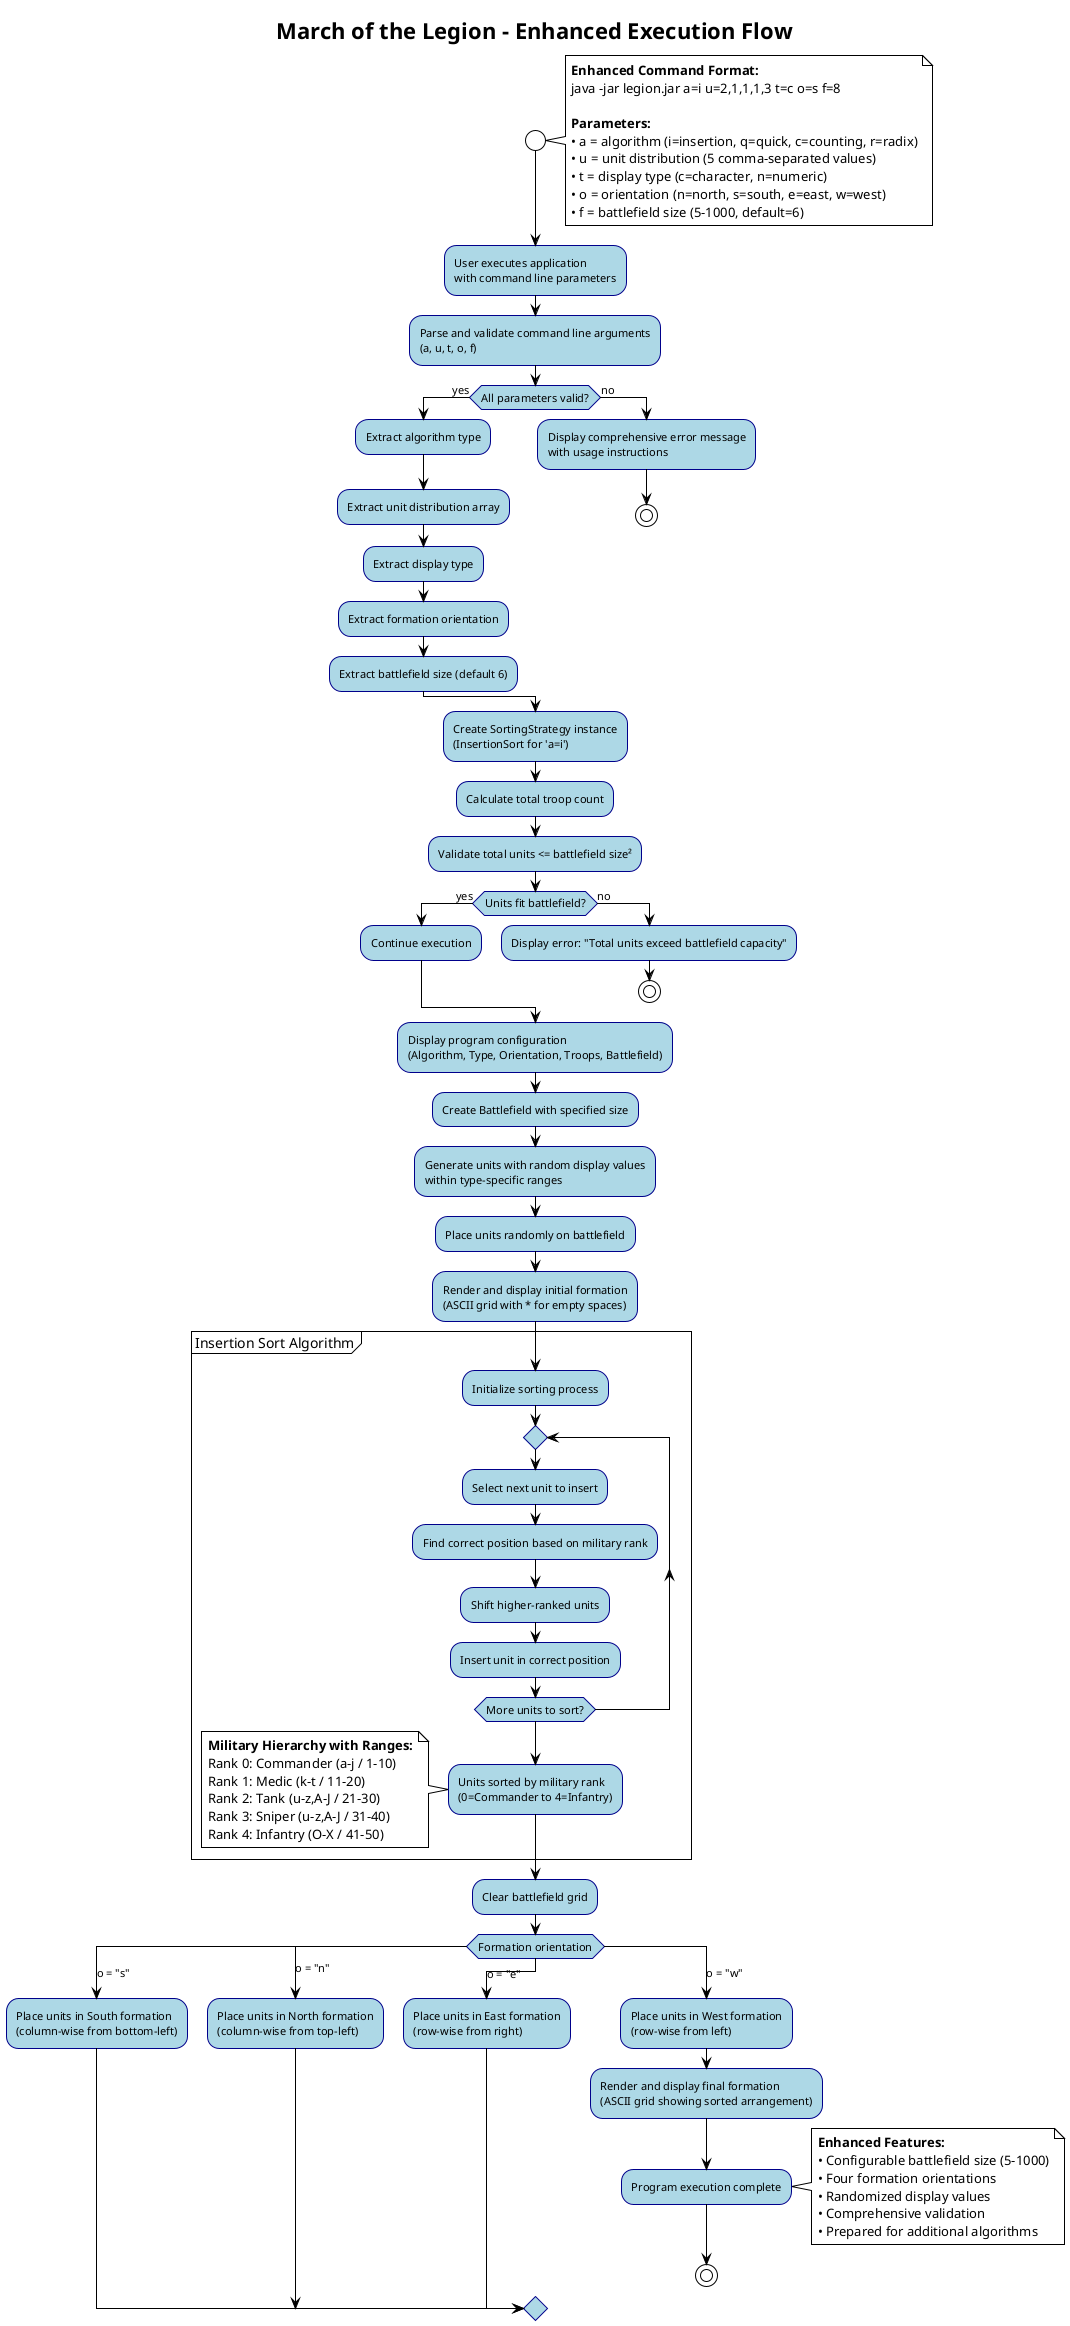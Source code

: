 @startuml activity-diagram
!theme plain
skinparam activity {
    BackgroundColor lightblue
    BorderColor darkblue
    FontSize 11
}

title March of the Legion - Enhanced Execution Flow

start

note right
    **Enhanced Command Format:**
    java -jar legion.jar a=i u=2,1,1,1,3 t=c o=s f=8

    **Parameters:**
    • a = algorithm (i=insertion, q=quick, c=counting, r=radix)
    • u = unit distribution (5 comma-separated values)
    • t = display type (c=character, n=numeric)
    • o = orientation (n=north, s=south, e=east, w=west)
    • f = battlefield size (5-1000, default=6)
end note

:User executes application\nwith command line parameters;

:Parse and validate command line arguments\n(a, u, t, o, f);

if (All parameters valid?) then (yes)
    :Extract algorithm type;
    :Extract unit distribution array;
    :Extract display type;
    :Extract formation orientation;
    :Extract battlefield size (default 6);
else (no)
    :Display comprehensive error message\nwith usage instructions;
    stop
endif

:Create SortingStrategy instance\n(InsertionSort for 'a=i');

:Calculate total troop count;

:Validate total units <= battlefield size²;

if (Units fit battlefield?) then (yes)
    :Continue execution;
else (no)
    :Display error: "Total units exceed battlefield capacity";
    stop
endif

:Display program configuration\n(Algorithm, Type, Orientation, Troops, Battlefield);

:Create Battlefield with specified size;

:Generate units with random display values\nwithin type-specific ranges;

:Place units randomly on battlefield;

:Render and display initial formation\n(ASCII grid with * for empty spaces);

partition "Insertion Sort Algorithm" {
    :Initialize sorting process;

    repeat
        :Select next unit to insert;
        :Find correct position based on military rank;
        :Shift higher-ranked units;
        :Insert unit in correct position;
    repeat while (More units to sort?)

    :Units sorted by military rank\n(0=Commander to 4=Infantry);
}

note left
    **Military Hierarchy with Ranges:**
    Rank 0: Commander (a-j / 1-10)
    Rank 1: Medic (k-t / 11-20)
    Rank 2: Tank (u-z,A-J / 21-30)
    Rank 3: Sniper (u-z,A-J / 31-40)
    Rank 4: Infantry (O-X / 41-50)
end note

:Clear battlefield grid;

switch (Formation orientation)
    case (o = "s")
        :Place units in South formation\n(column-wise from bottom-left);
    case (o = "n")
        :Place units in North formation\n(column-wise from top-left);
    case (o = "e")
        :Place units in East formation\n(row-wise from right);
    case (o = "w")
        :Place units in West formation\n(row-wise from left);

:Render and display final formation\n(ASCII grid showing sorted arrangement);

:Program execution complete;

note right
    **Enhanced Features:**
    • Configurable battlefield size (5-1000)
    • Four formation orientations
    • Randomized display values
    • Comprehensive validation
    • Prepared for additional algorithms
end note

stop

@enduml